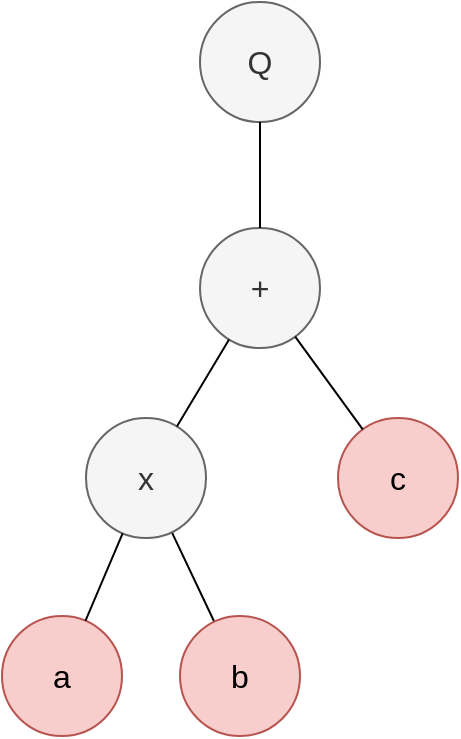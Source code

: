 <mxfile scale="1" border="0" version="26.0.2">
  <diagram name="Page-1" id="lqh_Il7PUDTA4zO0Oj97">
    <mxGraphModel dx="1098" dy="1240" grid="0" gridSize="10" guides="1" tooltips="1" connect="1" arrows="1" fold="1" page="0" pageScale="1" pageWidth="850" pageHeight="1100" math="0" shadow="0">
      <root>
        <mxCell id="0" />
        <mxCell id="1" parent="0" />
        <mxCell id="Nd5IJ-L-UjgMi4WhHVAJ-10" value="" style="edgeStyle=none;curved=1;rounded=0;orthogonalLoop=1;jettySize=auto;html=1;fontSize=16;startSize=8;endSize=8;endArrow=none;endFill=0;" parent="1" source="Nd5IJ-L-UjgMi4WhHVAJ-6" target="Nd5IJ-L-UjgMi4WhHVAJ-8" edge="1">
          <mxGeometry relative="1" as="geometry" />
        </mxCell>
        <mxCell id="Nd5IJ-L-UjgMi4WhHVAJ-3" value="a" style="ellipse;whiteSpace=wrap;html=1;fontSize=16;fillColor=#f8cecc;strokeColor=#b85450;" parent="1" vertex="1">
          <mxGeometry x="-26" y="58" width="60" height="60" as="geometry" />
        </mxCell>
        <mxCell id="Nd5IJ-L-UjgMi4WhHVAJ-4" style="edgeStyle=none;curved=1;rounded=0;orthogonalLoop=1;jettySize=auto;html=1;entryX=1;entryY=0.5;entryDx=0;entryDy=0;fontSize=16;startSize=8;endSize=8;" parent="1" source="Nd5IJ-L-UjgMi4WhHVAJ-3" target="Nd5IJ-L-UjgMi4WhHVAJ-3" edge="1">
          <mxGeometry relative="1" as="geometry" />
        </mxCell>
        <mxCell id="Nd5IJ-L-UjgMi4WhHVAJ-5" value="+" style="ellipse;whiteSpace=wrap;html=1;fontSize=16;fillColor=#f5f5f5;fontColor=#333333;strokeColor=#666666;" parent="1" vertex="1">
          <mxGeometry x="73" y="-136" width="60" height="60" as="geometry" />
        </mxCell>
        <mxCell id="Nd5IJ-L-UjgMi4WhHVAJ-6" value="x" style="ellipse;whiteSpace=wrap;html=1;fontSize=16;fillColor=#f5f5f5;fontColor=#333333;strokeColor=#666666;" parent="1" vertex="1">
          <mxGeometry x="16" y="-41" width="60" height="60" as="geometry" />
        </mxCell>
        <mxCell id="Nd5IJ-L-UjgMi4WhHVAJ-8" value="b" style="ellipse;whiteSpace=wrap;html=1;fontSize=16;fillColor=#f8cecc;strokeColor=#b85450;" parent="1" vertex="1">
          <mxGeometry x="63" y="58" width="60" height="60" as="geometry" />
        </mxCell>
        <mxCell id="Nd5IJ-L-UjgMi4WhHVAJ-14" value="" style="edgeStyle=none;curved=1;rounded=0;orthogonalLoop=1;jettySize=auto;html=1;fontSize=16;startSize=8;endSize=8;endArrow=none;endFill=0;" parent="1" source="Nd5IJ-L-UjgMi4WhHVAJ-5" target="Nd5IJ-L-UjgMi4WhHVAJ-6" edge="1">
          <mxGeometry relative="1" as="geometry">
            <mxPoint x="247" y="-90" as="sourcePoint" />
            <mxPoint x="219" y="-47" as="targetPoint" />
          </mxGeometry>
        </mxCell>
        <mxCell id="AVQ2NDTrIzkf_kXeqUEB-1" value="Q" style="ellipse;whiteSpace=wrap;html=1;fontSize=16;fillColor=#f5f5f5;fontColor=#333333;strokeColor=#666666;" vertex="1" parent="1">
          <mxGeometry x="73" y="-249" width="60" height="60" as="geometry" />
        </mxCell>
        <mxCell id="AVQ2NDTrIzkf_kXeqUEB-5" value="" style="edgeStyle=none;curved=1;rounded=0;orthogonalLoop=1;jettySize=auto;html=1;fontSize=16;startSize=8;endSize=8;endArrow=none;endFill=0;" edge="1" parent="1" source="AVQ2NDTrIzkf_kXeqUEB-1" target="Nd5IJ-L-UjgMi4WhHVAJ-5">
          <mxGeometry relative="1" as="geometry">
            <mxPoint x="97" y="-71" as="sourcePoint" />
            <mxPoint x="69" y="-28" as="targetPoint" />
          </mxGeometry>
        </mxCell>
        <mxCell id="AVQ2NDTrIzkf_kXeqUEB-6" value="" style="edgeStyle=none;curved=1;rounded=0;orthogonalLoop=1;jettySize=auto;html=1;fontSize=16;startSize=8;endSize=8;endArrow=none;endFill=0;" edge="1" parent="1" source="Nd5IJ-L-UjgMi4WhHVAJ-6" target="Nd5IJ-L-UjgMi4WhHVAJ-3">
          <mxGeometry relative="1" as="geometry">
            <mxPoint x="69" y="26" as="sourcePoint" />
            <mxPoint x="90" y="71" as="targetPoint" />
          </mxGeometry>
        </mxCell>
        <mxCell id="AVQ2NDTrIzkf_kXeqUEB-7" value="c" style="ellipse;whiteSpace=wrap;html=1;fontSize=16;fillColor=#f8cecc;strokeColor=#b85450;" vertex="1" parent="1">
          <mxGeometry x="142" y="-41" width="60" height="60" as="geometry" />
        </mxCell>
        <mxCell id="AVQ2NDTrIzkf_kXeqUEB-8" value="" style="edgeStyle=none;curved=1;rounded=0;orthogonalLoop=1;jettySize=auto;html=1;fontSize=16;startSize=8;endSize=8;endArrow=none;endFill=0;" edge="1" parent="1" source="Nd5IJ-L-UjgMi4WhHVAJ-5" target="AVQ2NDTrIzkf_kXeqUEB-7">
          <mxGeometry relative="1" as="geometry">
            <mxPoint x="98" y="-70" as="sourcePoint" />
            <mxPoint x="71" y="-27" as="targetPoint" />
          </mxGeometry>
        </mxCell>
      </root>
    </mxGraphModel>
  </diagram>
</mxfile>
